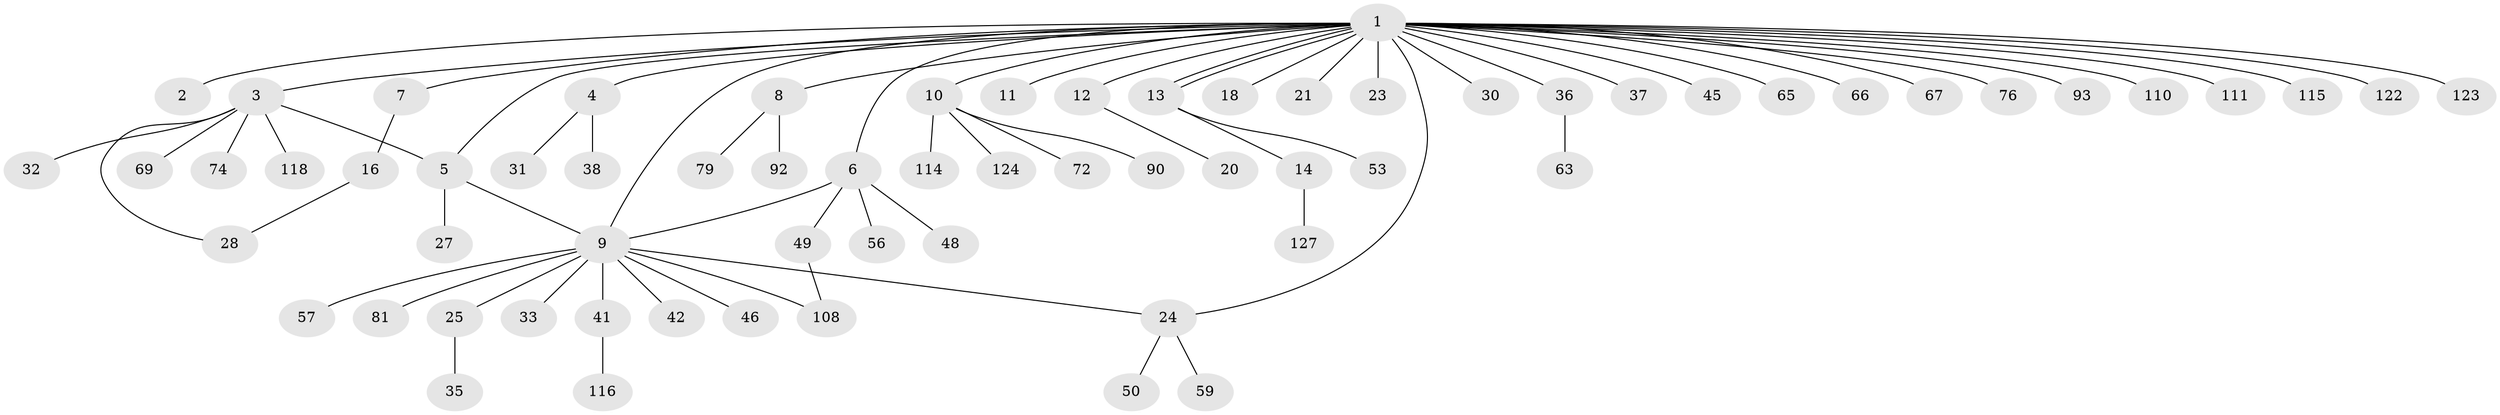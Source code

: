 // original degree distribution, {31: 0.007518796992481203, 1: 0.6090225563909775, 7: 0.007518796992481203, 3: 0.07518796992481203, 8: 0.007518796992481203, 9: 0.007518796992481203, 2: 0.21052631578947367, 5: 0.03007518796992481, 18: 0.007518796992481203, 4: 0.03759398496240601}
// Generated by graph-tools (version 1.1) at 2025/14/03/09/25 04:14:33]
// undirected, 66 vertices, 72 edges
graph export_dot {
graph [start="1"]
  node [color=gray90,style=filled];
  1;
  2;
  3;
  4;
  5 [super="+54+89+51+43+39"];
  6 [super="+44+58+109+94"];
  7;
  8 [super="+34+22"];
  9 [super="+26+29+84+87+125+133+55+17+60+61"];
  10 [super="+15+70+101"];
  11;
  12 [super="+19+75"];
  13;
  14 [super="+40+73"];
  16;
  18;
  20;
  21;
  23 [super="+112"];
  24 [super="+47"];
  25 [super="+119"];
  27 [super="+86"];
  28 [super="+107+102+106+132"];
  30 [super="+95"];
  31 [super="+77"];
  32 [super="+128"];
  33;
  35;
  36 [super="+62"];
  37;
  38;
  41 [super="+85"];
  42 [super="+68"];
  45;
  46;
  48;
  49;
  50;
  53;
  56;
  57;
  59 [super="+131"];
  63 [super="+82+129"];
  65 [super="+96"];
  66;
  67;
  69;
  72;
  74;
  76;
  79;
  81;
  90;
  92;
  93;
  108;
  110;
  111;
  114;
  115;
  116;
  118;
  122;
  123;
  124;
  127;
  1 -- 2;
  1 -- 3;
  1 -- 4;
  1 -- 5;
  1 -- 6;
  1 -- 7;
  1 -- 8;
  1 -- 9;
  1 -- 10;
  1 -- 11;
  1 -- 12;
  1 -- 13;
  1 -- 13;
  1 -- 18;
  1 -- 21;
  1 -- 23;
  1 -- 24;
  1 -- 30;
  1 -- 36;
  1 -- 37;
  1 -- 45;
  1 -- 65;
  1 -- 66;
  1 -- 67;
  1 -- 76;
  1 -- 93;
  1 -- 110;
  1 -- 111;
  1 -- 115;
  1 -- 122;
  1 -- 123;
  3 -- 28;
  3 -- 32;
  3 -- 69;
  3 -- 74;
  3 -- 118;
  3 -- 5;
  4 -- 31;
  4 -- 38;
  5 -- 27;
  5 -- 9 [weight=2];
  6 -- 48;
  6 -- 49;
  6 -- 56;
  6 -- 9;
  7 -- 16;
  8 -- 79;
  8 -- 92;
  9 -- 25;
  9 -- 33;
  9 -- 41;
  9 -- 42;
  9 -- 46;
  9 -- 57;
  9 -- 24;
  9 -- 81;
  9 -- 108;
  10 -- 114;
  10 -- 90;
  10 -- 72;
  10 -- 124;
  12 -- 20;
  13 -- 14;
  13 -- 53;
  14 -- 127;
  16 -- 28;
  24 -- 50;
  24 -- 59;
  25 -- 35;
  36 -- 63;
  41 -- 116;
  49 -- 108;
}
